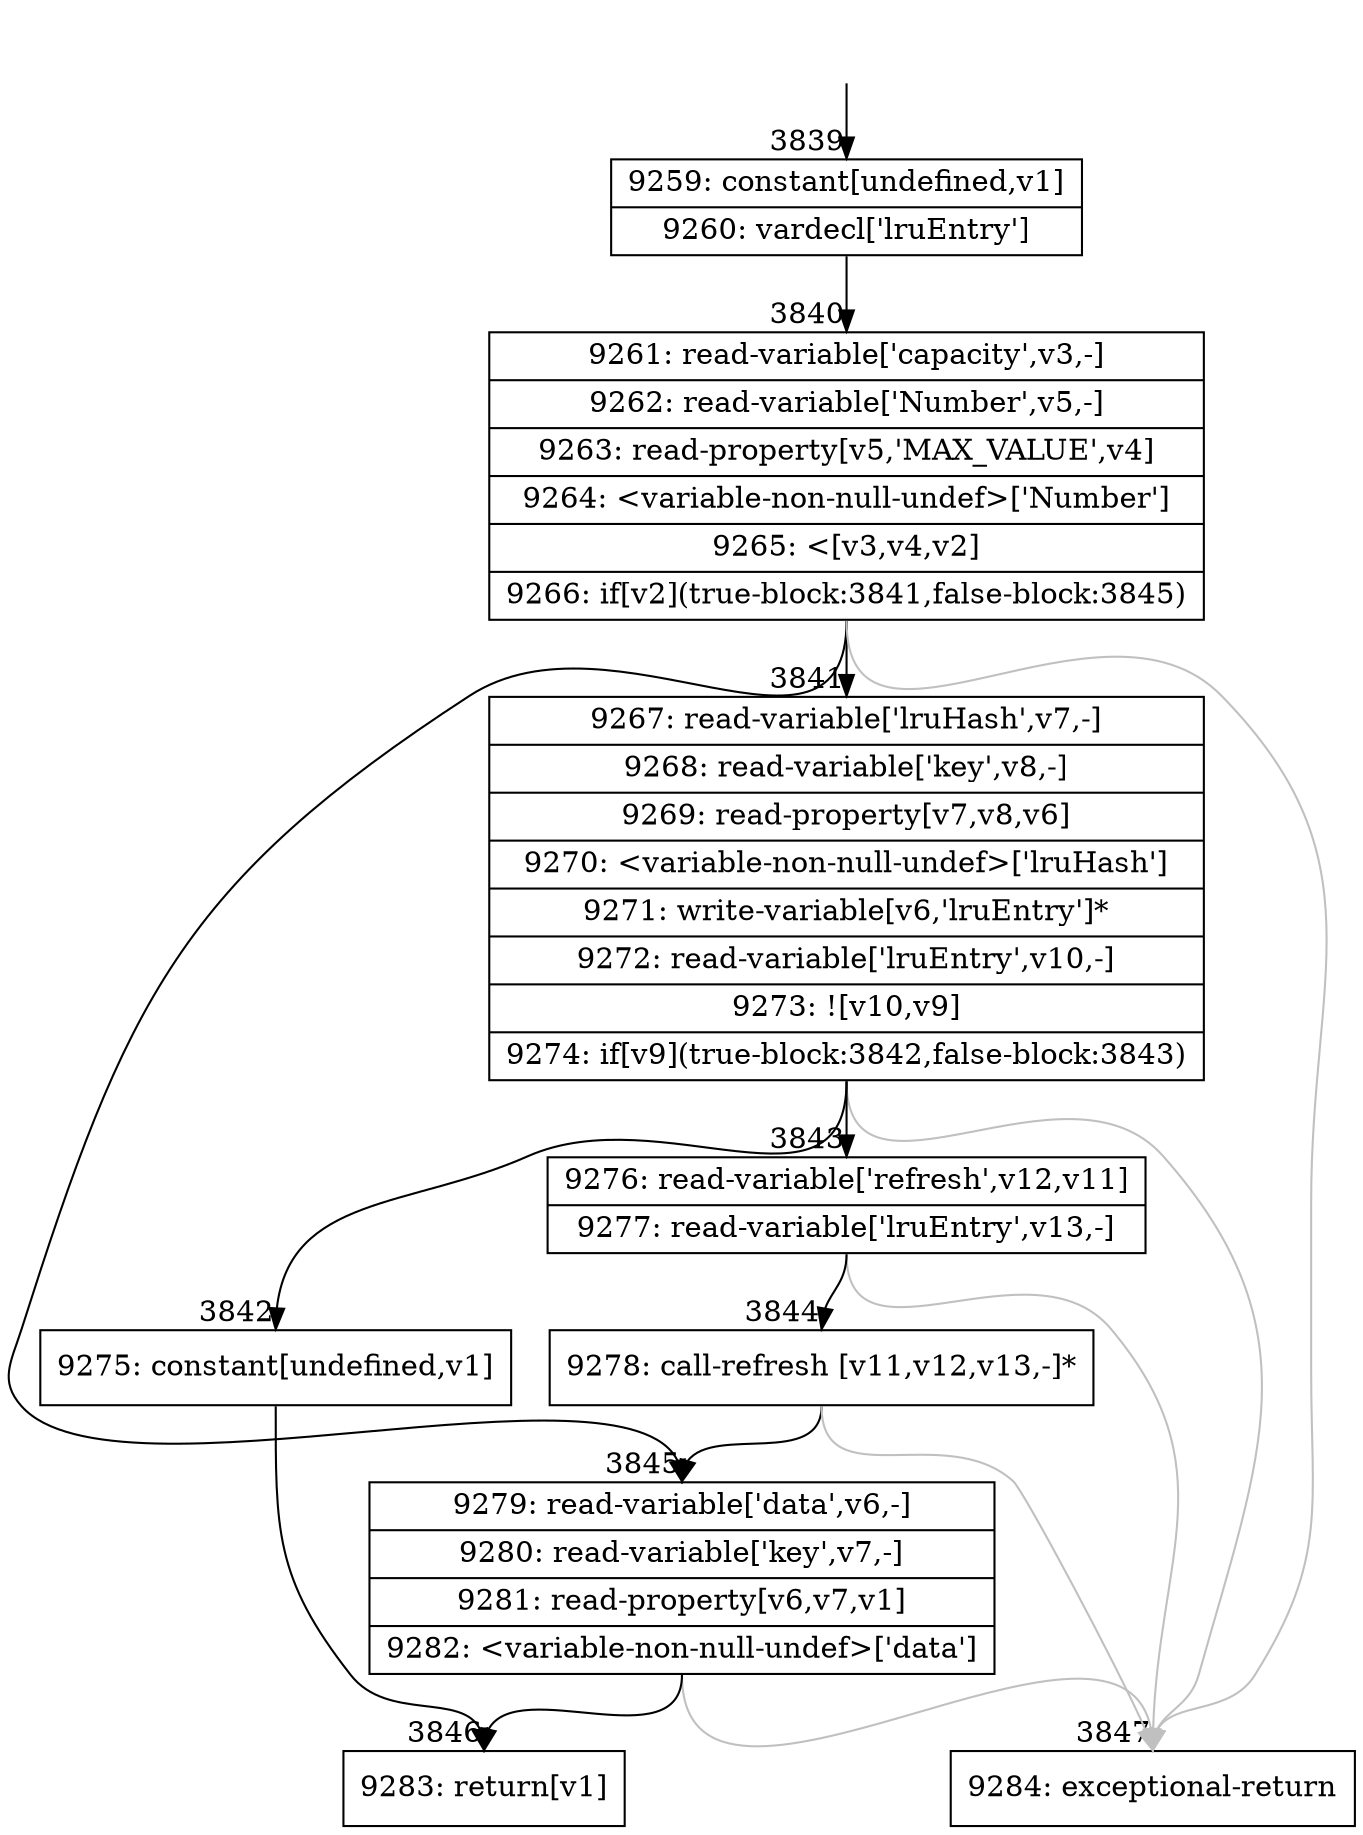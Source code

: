 digraph {
rankdir="TD"
BB_entry322[shape=none,label=""];
BB_entry322 -> BB3839 [tailport=s, headport=n, headlabel="    3839"]
BB3839 [shape=record label="{9259: constant[undefined,v1]|9260: vardecl['lruEntry']}" ] 
BB3839 -> BB3840 [tailport=s, headport=n, headlabel="      3840"]
BB3840 [shape=record label="{9261: read-variable['capacity',v3,-]|9262: read-variable['Number',v5,-]|9263: read-property[v5,'MAX_VALUE',v4]|9264: \<variable-non-null-undef\>['Number']|9265: \<[v3,v4,v2]|9266: if[v2](true-block:3841,false-block:3845)}" ] 
BB3840 -> BB3841 [tailport=s, headport=n, headlabel="      3841"]
BB3840 -> BB3845 [tailport=s, headport=n, headlabel="      3845"]
BB3840 -> BB3847 [tailport=s, headport=n, color=gray, headlabel="      3847"]
BB3841 [shape=record label="{9267: read-variable['lruHash',v7,-]|9268: read-variable['key',v8,-]|9269: read-property[v7,v8,v6]|9270: \<variable-non-null-undef\>['lruHash']|9271: write-variable[v6,'lruEntry']*|9272: read-variable['lruEntry',v10,-]|9273: ![v10,v9]|9274: if[v9](true-block:3842,false-block:3843)}" ] 
BB3841 -> BB3842 [tailport=s, headport=n, headlabel="      3842"]
BB3841 -> BB3843 [tailport=s, headport=n, headlabel="      3843"]
BB3841 -> BB3847 [tailport=s, headport=n, color=gray]
BB3842 [shape=record label="{9275: constant[undefined,v1]}" ] 
BB3842 -> BB3846 [tailport=s, headport=n, headlabel="      3846"]
BB3843 [shape=record label="{9276: read-variable['refresh',v12,v11]|9277: read-variable['lruEntry',v13,-]}" ] 
BB3843 -> BB3844 [tailport=s, headport=n, headlabel="      3844"]
BB3843 -> BB3847 [tailport=s, headport=n, color=gray]
BB3844 [shape=record label="{9278: call-refresh [v11,v12,v13,-]*}" ] 
BB3844 -> BB3845 [tailport=s, headport=n]
BB3844 -> BB3847 [tailport=s, headport=n, color=gray]
BB3845 [shape=record label="{9279: read-variable['data',v6,-]|9280: read-variable['key',v7,-]|9281: read-property[v6,v7,v1]|9282: \<variable-non-null-undef\>['data']}" ] 
BB3845 -> BB3846 [tailport=s, headport=n]
BB3845 -> BB3847 [tailport=s, headport=n, color=gray]
BB3846 [shape=record label="{9283: return[v1]}" ] 
BB3847 [shape=record label="{9284: exceptional-return}" ] 
//#$~ 5900
}
